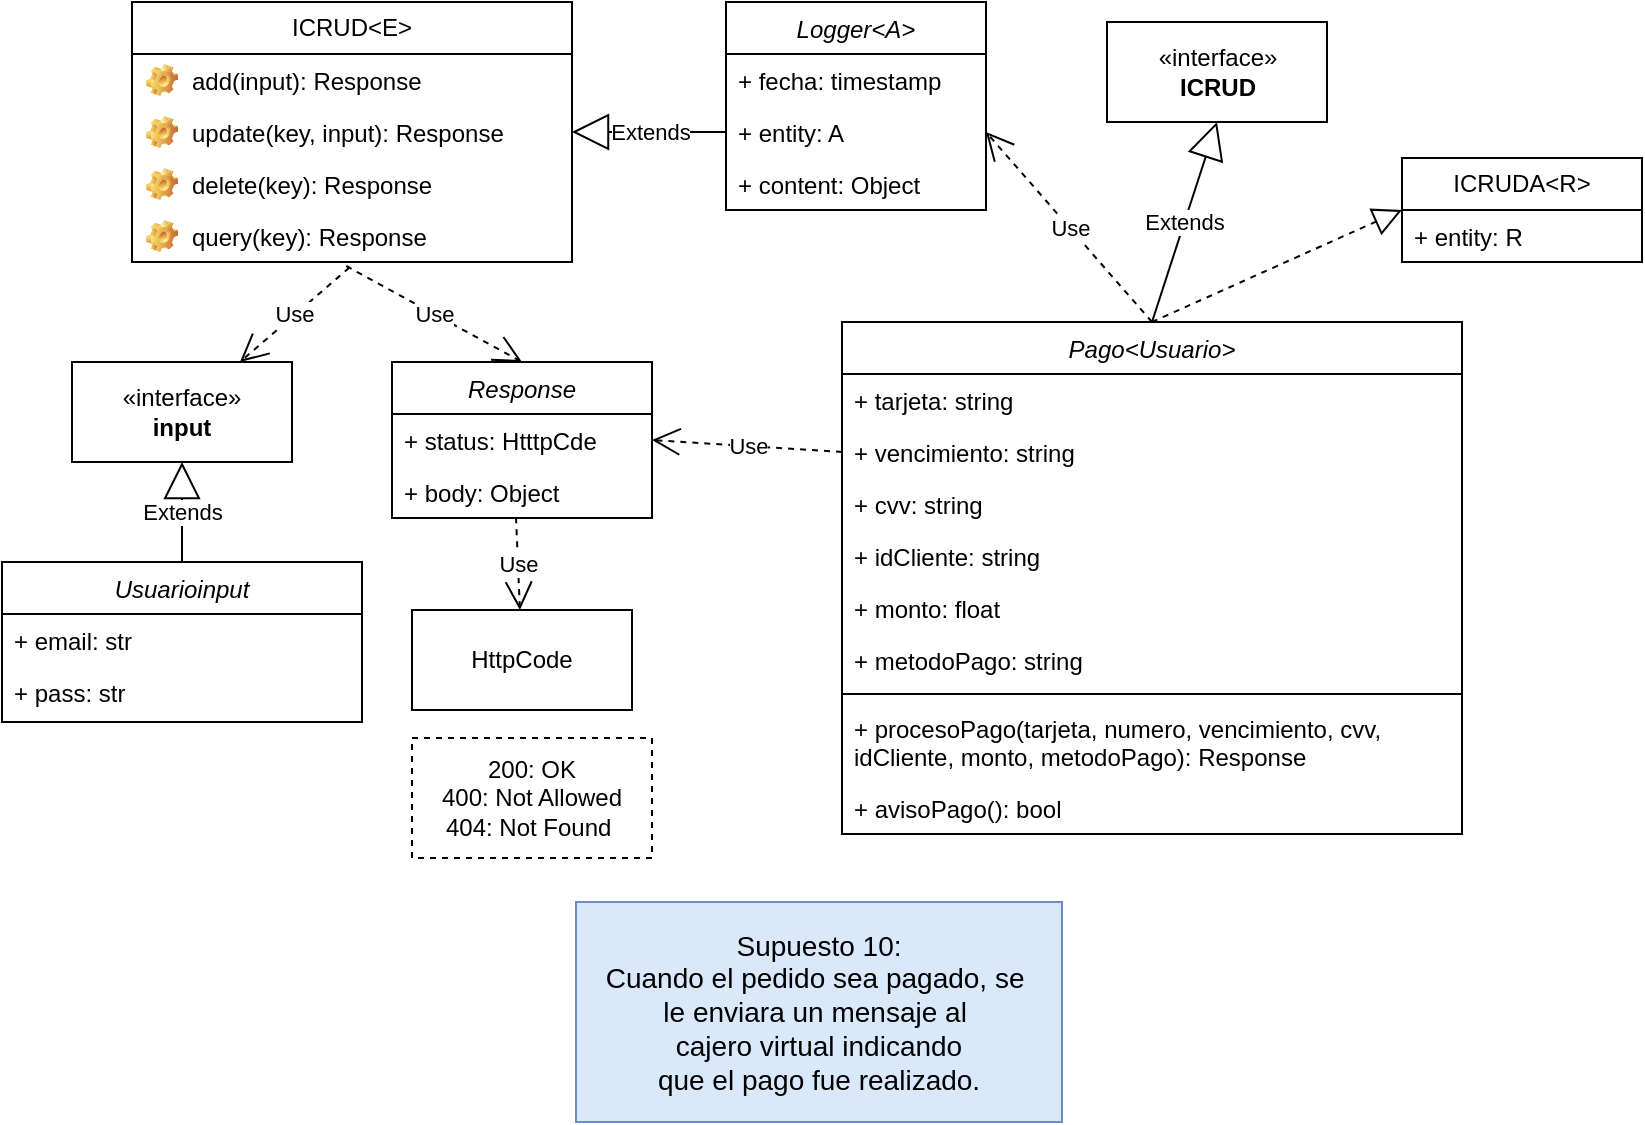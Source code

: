 <mxfile version="28.2.7">
  <diagram id="C5RBs43oDa-KdzZeNtuy" name="Page-1">
    <mxGraphModel dx="1368" dy="698" grid="1" gridSize="10" guides="1" tooltips="1" connect="1" arrows="1" fold="1" page="1" pageScale="1" pageWidth="827" pageHeight="1169" math="0" shadow="0">
      <root>
        <mxCell id="WIyWlLk6GJQsqaUBKTNV-0" />
        <mxCell id="WIyWlLk6GJQsqaUBKTNV-1" parent="WIyWlLk6GJQsqaUBKTNV-0" />
        <mxCell id="2FK66h-OBsFFTm28agfe-28" value="&lt;font style=&quot;font-size: 14px;&quot;&gt;&amp;nbsp;Supuesto 10:&amp;nbsp;&lt;/font&gt;&lt;div&gt;&lt;div&gt;&lt;font style=&quot;font-size: 14px;&quot;&gt;Cuando el pedido sea pagado, se&amp;nbsp;&lt;/font&gt;&lt;/div&gt;&lt;div&gt;&lt;font style=&quot;font-size: 14px;&quot;&gt;le enviara un mensaje al&amp;nbsp;&lt;/font&gt;&lt;/div&gt;&lt;div&gt;&lt;font style=&quot;font-size: 14px;&quot;&gt;cajero virtual&amp;nbsp;&lt;/font&gt;&lt;span style=&quot;font-size: 14px; background-color: transparent; color: light-dark(rgb(0, 0, 0), rgb(255, 255, 255));&quot;&gt;indicando&lt;/span&gt;&lt;/div&gt;&lt;div&gt;&lt;font style=&quot;font-size: 14px;&quot;&gt;que el pago fue realizado.&lt;/font&gt;&lt;/div&gt;&lt;/div&gt;" style="html=1;whiteSpace=wrap;fillColor=#dae8fc;strokeColor=#6c8ebf;" vertex="1" parent="WIyWlLk6GJQsqaUBKTNV-1">
          <mxGeometry x="617" y="890" width="243" height="110" as="geometry" />
        </mxCell>
        <mxCell id="2FK66h-OBsFFTm28agfe-39" value="Pago&lt;Usuario&gt;" style="swimlane;fontStyle=2;align=center;verticalAlign=top;childLayout=stackLayout;horizontal=1;startSize=26;horizontalStack=0;resizeParent=1;resizeLast=0;collapsible=1;marginBottom=0;rounded=0;shadow=0;strokeWidth=1;" vertex="1" parent="WIyWlLk6GJQsqaUBKTNV-1">
          <mxGeometry x="750" y="600" width="310" height="256" as="geometry">
            <mxRectangle x="230" y="140" width="160" height="26" as="alternateBounds" />
          </mxGeometry>
        </mxCell>
        <mxCell id="2FK66h-OBsFFTm28agfe-40" value="+ tarjeta: string" style="text;strokeColor=none;fillColor=none;align=left;verticalAlign=top;spacingLeft=4;spacingRight=4;overflow=hidden;rotatable=0;points=[[0,0.5],[1,0.5]];portConstraint=eastwest;whiteSpace=wrap;html=1;" vertex="1" parent="2FK66h-OBsFFTm28agfe-39">
          <mxGeometry y="26" width="310" height="26" as="geometry" />
        </mxCell>
        <mxCell id="2FK66h-OBsFFTm28agfe-41" value="+ vencimiento: string" style="text;strokeColor=none;fillColor=none;align=left;verticalAlign=top;spacingLeft=4;spacingRight=4;overflow=hidden;rotatable=0;points=[[0,0.5],[1,0.5]];portConstraint=eastwest;whiteSpace=wrap;html=1;" vertex="1" parent="2FK66h-OBsFFTm28agfe-39">
          <mxGeometry y="52" width="310" height="26" as="geometry" />
        </mxCell>
        <mxCell id="2FK66h-OBsFFTm28agfe-42" value="+ cvv: string" style="text;strokeColor=none;fillColor=none;align=left;verticalAlign=top;spacingLeft=4;spacingRight=4;overflow=hidden;rotatable=0;points=[[0,0.5],[1,0.5]];portConstraint=eastwest;whiteSpace=wrap;html=1;" vertex="1" parent="2FK66h-OBsFFTm28agfe-39">
          <mxGeometry y="78" width="310" height="26" as="geometry" />
        </mxCell>
        <mxCell id="2FK66h-OBsFFTm28agfe-43" value="+ idCliente: string" style="text;strokeColor=none;fillColor=none;align=left;verticalAlign=top;spacingLeft=4;spacingRight=4;overflow=hidden;rotatable=0;points=[[0,0.5],[1,0.5]];portConstraint=eastwest;whiteSpace=wrap;html=1;" vertex="1" parent="2FK66h-OBsFFTm28agfe-39">
          <mxGeometry y="104" width="310" height="26" as="geometry" />
        </mxCell>
        <mxCell id="2FK66h-OBsFFTm28agfe-44" value="+ monto: float" style="text;strokeColor=none;fillColor=none;align=left;verticalAlign=top;spacingLeft=4;spacingRight=4;overflow=hidden;rotatable=0;points=[[0,0.5],[1,0.5]];portConstraint=eastwest;whiteSpace=wrap;html=1;" vertex="1" parent="2FK66h-OBsFFTm28agfe-39">
          <mxGeometry y="130" width="310" height="26" as="geometry" />
        </mxCell>
        <mxCell id="2FK66h-OBsFFTm28agfe-45" value="+ metodoPago: string" style="text;strokeColor=none;fillColor=none;align=left;verticalAlign=top;spacingLeft=4;spacingRight=4;overflow=hidden;rotatable=0;points=[[0,0.5],[1,0.5]];portConstraint=eastwest;whiteSpace=wrap;html=1;" vertex="1" parent="2FK66h-OBsFFTm28agfe-39">
          <mxGeometry y="156" width="310" height="26" as="geometry" />
        </mxCell>
        <mxCell id="2FK66h-OBsFFTm28agfe-46" value="" style="line;html=1;strokeWidth=1;align=left;verticalAlign=middle;spacingTop=-1;spacingLeft=3;spacingRight=3;rotatable=0;labelPosition=right;points=[];portConstraint=eastwest;" vertex="1" parent="2FK66h-OBsFFTm28agfe-39">
          <mxGeometry y="182" width="310" height="8" as="geometry" />
        </mxCell>
        <mxCell id="2FK66h-OBsFFTm28agfe-47" value="+ procesoPago(tarjeta, numero, vencimiento, cvv, idCliente, monto, metodoPago): Response" style="text;strokeColor=none;fillColor=none;align=left;verticalAlign=top;spacingLeft=4;spacingRight=4;overflow=hidden;rotatable=0;points=[[0,0.5],[1,0.5]];portConstraint=eastwest;whiteSpace=wrap;html=1;" vertex="1" parent="2FK66h-OBsFFTm28agfe-39">
          <mxGeometry y="190" width="310" height="40" as="geometry" />
        </mxCell>
        <mxCell id="2FK66h-OBsFFTm28agfe-48" value="+ avisoPago(): bool" style="text;strokeColor=none;fillColor=none;align=left;verticalAlign=top;spacingLeft=4;spacingRight=4;overflow=hidden;rotatable=0;points=[[0,0.5],[1,0.5]];portConstraint=eastwest;whiteSpace=wrap;html=1;" vertex="1" parent="2FK66h-OBsFFTm28agfe-39">
          <mxGeometry y="230" width="310" height="26" as="geometry" />
        </mxCell>
        <mxCell id="2FK66h-OBsFFTm28agfe-49" value="ICRUD&amp;lt;E&amp;gt;" style="swimlane;fontStyle=0;childLayout=stackLayout;horizontal=1;startSize=26;fillColor=none;horizontalStack=0;resizeParent=1;resizeParentMax=0;resizeLast=0;collapsible=1;marginBottom=0;whiteSpace=wrap;html=1;" vertex="1" parent="WIyWlLk6GJQsqaUBKTNV-1">
          <mxGeometry x="395" y="440" width="220" height="130" as="geometry" />
        </mxCell>
        <mxCell id="2FK66h-OBsFFTm28agfe-50" value="add(input): Response" style="label;fontStyle=0;strokeColor=none;fillColor=none;align=left;verticalAlign=top;overflow=hidden;spacingLeft=28;spacingRight=4;rotatable=0;points=[[0,0.5],[1,0.5]];portConstraint=eastwest;imageWidth=16;imageHeight=16;whiteSpace=wrap;html=1;image=img/clipart/Gear_128x128.png" vertex="1" parent="2FK66h-OBsFFTm28agfe-49">
          <mxGeometry y="26" width="220" height="26" as="geometry" />
        </mxCell>
        <mxCell id="2FK66h-OBsFFTm28agfe-51" value="update(key, input): Response" style="label;fontStyle=0;strokeColor=none;fillColor=none;align=left;verticalAlign=top;overflow=hidden;spacingLeft=28;spacingRight=4;rotatable=0;points=[[0,0.5],[1,0.5]];portConstraint=eastwest;imageWidth=16;imageHeight=16;whiteSpace=wrap;html=1;image=img/clipart/Gear_128x128.png" vertex="1" parent="2FK66h-OBsFFTm28agfe-49">
          <mxGeometry y="52" width="220" height="26" as="geometry" />
        </mxCell>
        <mxCell id="2FK66h-OBsFFTm28agfe-52" value="delete(key): Response" style="label;fontStyle=0;strokeColor=none;fillColor=none;align=left;verticalAlign=top;overflow=hidden;spacingLeft=28;spacingRight=4;rotatable=0;points=[[0,0.5],[1,0.5]];portConstraint=eastwest;imageWidth=16;imageHeight=16;whiteSpace=wrap;html=1;image=img/clipart/Gear_128x128.png" vertex="1" parent="2FK66h-OBsFFTm28agfe-49">
          <mxGeometry y="78" width="220" height="26" as="geometry" />
        </mxCell>
        <mxCell id="2FK66h-OBsFFTm28agfe-53" value="query(key): Response" style="label;fontStyle=0;strokeColor=none;fillColor=none;align=left;verticalAlign=top;overflow=hidden;spacingLeft=28;spacingRight=4;rotatable=0;points=[[0,0.5],[1,0.5]];portConstraint=eastwest;imageWidth=16;imageHeight=16;whiteSpace=wrap;html=1;image=img/clipart/Gear_128x128.png" vertex="1" parent="2FK66h-OBsFFTm28agfe-49">
          <mxGeometry y="104" width="220" height="26" as="geometry" />
        </mxCell>
        <mxCell id="2FK66h-OBsFFTm28agfe-54" value="«interface»&lt;br&gt;&lt;b&gt;input&lt;/b&gt;" style="html=1;whiteSpace=wrap;" vertex="1" parent="WIyWlLk6GJQsqaUBKTNV-1">
          <mxGeometry x="365" y="620" width="110" height="50" as="geometry" />
        </mxCell>
        <mxCell id="2FK66h-OBsFFTm28agfe-55" value="Use" style="endArrow=open;endSize=12;dashed=1;html=1;rounded=0;exitX=0.494;exitY=1.108;exitDx=0;exitDy=0;exitPerimeter=0;" edge="1" parent="WIyWlLk6GJQsqaUBKTNV-1" source="2FK66h-OBsFFTm28agfe-53" target="2FK66h-OBsFFTm28agfe-54">
          <mxGeometry width="160" relative="1" as="geometry">
            <mxPoint x="545" y="670" as="sourcePoint" />
            <mxPoint x="465" y="660" as="targetPoint" />
          </mxGeometry>
        </mxCell>
        <mxCell id="2FK66h-OBsFFTm28agfe-56" value="Usuarioinput" style="swimlane;fontStyle=2;align=center;verticalAlign=top;childLayout=stackLayout;horizontal=1;startSize=26;horizontalStack=0;resizeParent=1;resizeLast=0;collapsible=1;marginBottom=0;rounded=0;shadow=0;strokeWidth=1;" vertex="1" parent="WIyWlLk6GJQsqaUBKTNV-1">
          <mxGeometry x="330" y="720" width="180" height="80" as="geometry">
            <mxRectangle x="230" y="140" width="160" height="26" as="alternateBounds" />
          </mxGeometry>
        </mxCell>
        <mxCell id="2FK66h-OBsFFTm28agfe-57" value="+ email: str" style="text;strokeColor=none;fillColor=none;align=left;verticalAlign=top;spacingLeft=4;spacingRight=4;overflow=hidden;rotatable=0;points=[[0,0.5],[1,0.5]];portConstraint=eastwest;whiteSpace=wrap;html=1;" vertex="1" parent="2FK66h-OBsFFTm28agfe-56">
          <mxGeometry y="26" width="180" height="26" as="geometry" />
        </mxCell>
        <mxCell id="2FK66h-OBsFFTm28agfe-58" value="+ pass: str" style="text;strokeColor=none;fillColor=none;align=left;verticalAlign=top;spacingLeft=4;spacingRight=4;overflow=hidden;rotatable=0;points=[[0,0.5],[1,0.5]];portConstraint=eastwest;whiteSpace=wrap;html=1;" vertex="1" parent="2FK66h-OBsFFTm28agfe-56">
          <mxGeometry y="52" width="180" height="26" as="geometry" />
        </mxCell>
        <mxCell id="2FK66h-OBsFFTm28agfe-59" value="Extends" style="endArrow=block;endSize=16;endFill=0;html=1;rounded=0;exitX=0.5;exitY=0;exitDx=0;exitDy=0;entryX=0.5;entryY=1;entryDx=0;entryDy=0;" edge="1" parent="WIyWlLk6GJQsqaUBKTNV-1" source="2FK66h-OBsFFTm28agfe-56" target="2FK66h-OBsFFTm28agfe-54">
          <mxGeometry width="160" relative="1" as="geometry">
            <mxPoint x="595" y="670" as="sourcePoint" />
            <mxPoint x="755" y="670" as="targetPoint" />
          </mxGeometry>
        </mxCell>
        <mxCell id="2FK66h-OBsFFTm28agfe-60" value="Response" style="swimlane;fontStyle=2;align=center;verticalAlign=top;childLayout=stackLayout;horizontal=1;startSize=26;horizontalStack=0;resizeParent=1;resizeLast=0;collapsible=1;marginBottom=0;rounded=0;shadow=0;strokeWidth=1;" vertex="1" parent="WIyWlLk6GJQsqaUBKTNV-1">
          <mxGeometry x="525" y="620" width="130" height="78" as="geometry">
            <mxRectangle x="230" y="140" width="160" height="26" as="alternateBounds" />
          </mxGeometry>
        </mxCell>
        <mxCell id="2FK66h-OBsFFTm28agfe-61" value="+ status: HtttpCde" style="text;strokeColor=none;fillColor=none;align=left;verticalAlign=top;spacingLeft=4;spacingRight=4;overflow=hidden;rotatable=0;points=[[0,0.5],[1,0.5]];portConstraint=eastwest;whiteSpace=wrap;html=1;" vertex="1" parent="2FK66h-OBsFFTm28agfe-60">
          <mxGeometry y="26" width="130" height="26" as="geometry" />
        </mxCell>
        <mxCell id="2FK66h-OBsFFTm28agfe-62" value="+ body: Object" style="text;strokeColor=none;fillColor=none;align=left;verticalAlign=top;spacingLeft=4;spacingRight=4;overflow=hidden;rotatable=0;points=[[0,0.5],[1,0.5]];portConstraint=eastwest;whiteSpace=wrap;html=1;" vertex="1" parent="2FK66h-OBsFFTm28agfe-60">
          <mxGeometry y="52" width="130" height="26" as="geometry" />
        </mxCell>
        <mxCell id="2FK66h-OBsFFTm28agfe-63" value="Use" style="endArrow=open;endSize=12;dashed=1;html=1;rounded=0;entryX=0.5;entryY=0;entryDx=0;entryDy=0;exitX=0.487;exitY=1.077;exitDx=0;exitDy=0;exitPerimeter=0;" edge="1" parent="WIyWlLk6GJQsqaUBKTNV-1" source="2FK66h-OBsFFTm28agfe-53" target="2FK66h-OBsFFTm28agfe-60">
          <mxGeometry width="160" relative="1" as="geometry">
            <mxPoint x="505" y="580" as="sourcePoint" />
            <mxPoint x="485" y="627" as="targetPoint" />
          </mxGeometry>
        </mxCell>
        <mxCell id="2FK66h-OBsFFTm28agfe-64" value="HttpCode" style="html=1;whiteSpace=wrap;" vertex="1" parent="WIyWlLk6GJQsqaUBKTNV-1">
          <mxGeometry x="535" y="744" width="110" height="50" as="geometry" />
        </mxCell>
        <mxCell id="2FK66h-OBsFFTm28agfe-65" value="Use" style="endArrow=open;endSize=12;dashed=1;html=1;rounded=0;exitX=0.477;exitY=0.985;exitDx=0;exitDy=0;exitPerimeter=0;" edge="1" parent="WIyWlLk6GJQsqaUBKTNV-1" source="2FK66h-OBsFFTm28agfe-62" target="2FK66h-OBsFFTm28agfe-64">
          <mxGeometry width="160" relative="1" as="geometry">
            <mxPoint x="820" y="700" as="sourcePoint" />
            <mxPoint x="765" y="747" as="targetPoint" />
          </mxGeometry>
        </mxCell>
        <mxCell id="2FK66h-OBsFFTm28agfe-66" value="«interface»&lt;br&gt;&lt;b&gt;ICRUD&lt;/b&gt;" style="html=1;whiteSpace=wrap;" vertex="1" parent="WIyWlLk6GJQsqaUBKTNV-1">
          <mxGeometry x="882.5" y="450" width="110" height="50" as="geometry" />
        </mxCell>
        <mxCell id="2FK66h-OBsFFTm28agfe-67" value="Extends" style="endArrow=block;endSize=16;endFill=0;html=1;rounded=0;exitX=0.5;exitY=0;exitDx=0;exitDy=0;entryX=0.5;entryY=1;entryDx=0;entryDy=0;" edge="1" parent="WIyWlLk6GJQsqaUBKTNV-1" source="2FK66h-OBsFFTm28agfe-39" target="2FK66h-OBsFFTm28agfe-66">
          <mxGeometry width="160" relative="1" as="geometry">
            <mxPoint x="815" y="710" as="sourcePoint" />
            <mxPoint x="815" y="650" as="targetPoint" />
            <Array as="points" />
          </mxGeometry>
        </mxCell>
        <mxCell id="2FK66h-OBsFFTm28agfe-68" value="Use" style="endArrow=open;endSize=12;dashed=1;html=1;rounded=0;entryX=1;entryY=0.5;entryDx=0;entryDy=0;exitX=0;exitY=0.5;exitDx=0;exitDy=0;" edge="1" parent="WIyWlLk6GJQsqaUBKTNV-1" source="2FK66h-OBsFFTm28agfe-41" target="2FK66h-OBsFFTm28agfe-61">
          <mxGeometry width="160" relative="1" as="geometry">
            <mxPoint x="765" y="659" as="sourcePoint" />
            <mxPoint x="813" y="748" as="targetPoint" />
          </mxGeometry>
        </mxCell>
        <mxCell id="2FK66h-OBsFFTm28agfe-69" value="200: OK&lt;div&gt;400: Not Allowed&lt;/div&gt;&lt;div&gt;&lt;div&gt;404: Not Found&amp;nbsp;&lt;/div&gt;&lt;/div&gt;" style="html=1;whiteSpace=wrap;dashed=1;" vertex="1" parent="WIyWlLk6GJQsqaUBKTNV-1">
          <mxGeometry x="535" y="808" width="120" height="60" as="geometry" />
        </mxCell>
        <mxCell id="2FK66h-OBsFFTm28agfe-70" value="Logger&lt;A&gt;" style="swimlane;fontStyle=2;align=center;verticalAlign=top;childLayout=stackLayout;horizontal=1;startSize=26;horizontalStack=0;resizeParent=1;resizeLast=0;collapsible=1;marginBottom=0;rounded=0;shadow=0;strokeWidth=1;" vertex="1" parent="WIyWlLk6GJQsqaUBKTNV-1">
          <mxGeometry x="692" y="440" width="130" height="104" as="geometry">
            <mxRectangle x="230" y="140" width="160" height="26" as="alternateBounds" />
          </mxGeometry>
        </mxCell>
        <mxCell id="2FK66h-OBsFFTm28agfe-71" value="+ fecha: timestamp" style="text;strokeColor=none;fillColor=none;align=left;verticalAlign=top;spacingLeft=4;spacingRight=4;overflow=hidden;rotatable=0;points=[[0,0.5],[1,0.5]];portConstraint=eastwest;whiteSpace=wrap;html=1;" vertex="1" parent="2FK66h-OBsFFTm28agfe-70">
          <mxGeometry y="26" width="130" height="26" as="geometry" />
        </mxCell>
        <mxCell id="2FK66h-OBsFFTm28agfe-72" value="+ entity: A" style="text;strokeColor=none;fillColor=none;align=left;verticalAlign=top;spacingLeft=4;spacingRight=4;overflow=hidden;rotatable=0;points=[[0,0.5],[1,0.5]];portConstraint=eastwest;whiteSpace=wrap;html=1;" vertex="1" parent="2FK66h-OBsFFTm28agfe-70">
          <mxGeometry y="52" width="130" height="26" as="geometry" />
        </mxCell>
        <mxCell id="2FK66h-OBsFFTm28agfe-73" value="+ content: Object" style="text;strokeColor=none;fillColor=none;align=left;verticalAlign=top;spacingLeft=4;spacingRight=4;overflow=hidden;rotatable=0;points=[[0,0.5],[1,0.5]];portConstraint=eastwest;whiteSpace=wrap;html=1;" vertex="1" parent="2FK66h-OBsFFTm28agfe-70">
          <mxGeometry y="78" width="130" height="26" as="geometry" />
        </mxCell>
        <mxCell id="2FK66h-OBsFFTm28agfe-74" value="Extends" style="endArrow=block;endSize=16;endFill=0;html=1;rounded=0;exitX=0;exitY=0.5;exitDx=0;exitDy=0;" edge="1" parent="WIyWlLk6GJQsqaUBKTNV-1" source="2FK66h-OBsFFTm28agfe-72">
          <mxGeometry width="160" relative="1" as="geometry">
            <mxPoint x="635" y="684" as="sourcePoint" />
            <mxPoint x="615" y="505" as="targetPoint" />
          </mxGeometry>
        </mxCell>
        <mxCell id="2FK66h-OBsFFTm28agfe-75" value="Use" style="endArrow=open;endSize=12;dashed=1;html=1;rounded=0;entryX=1;entryY=0.5;entryDx=0;entryDy=0;exitX=0.5;exitY=0;exitDx=0;exitDy=0;" edge="1" parent="WIyWlLk6GJQsqaUBKTNV-1" source="2FK66h-OBsFFTm28agfe-39" target="2FK66h-OBsFFTm28agfe-72">
          <mxGeometry width="160" relative="1" as="geometry">
            <mxPoint x="938" y="620" as="sourcePoint" />
            <mxPoint x="725" y="640" as="targetPoint" />
          </mxGeometry>
        </mxCell>
        <mxCell id="2FK66h-OBsFFTm28agfe-76" value="ICRUDA&amp;lt;R&amp;gt;" style="swimlane;fontStyle=0;childLayout=stackLayout;horizontal=1;startSize=26;fillColor=none;horizontalStack=0;resizeParent=1;resizeParentMax=0;resizeLast=0;collapsible=1;marginBottom=0;whiteSpace=wrap;html=1;" vertex="1" parent="WIyWlLk6GJQsqaUBKTNV-1">
          <mxGeometry x="1030" y="518" width="120" height="52" as="geometry" />
        </mxCell>
        <mxCell id="2FK66h-OBsFFTm28agfe-77" value="+ entity: R" style="text;strokeColor=none;fillColor=none;align=left;verticalAlign=top;spacingLeft=4;spacingRight=4;overflow=hidden;rotatable=0;points=[[0,0.5],[1,0.5]];portConstraint=eastwest;whiteSpace=wrap;html=1;" vertex="1" parent="2FK66h-OBsFFTm28agfe-76">
          <mxGeometry y="26" width="120" height="26" as="geometry" />
        </mxCell>
        <mxCell id="2FK66h-OBsFFTm28agfe-78" value="" style="endArrow=block;dashed=1;endFill=0;endSize=12;html=1;rounded=0;fontSize=12;curved=1;entryX=0;entryY=0.5;entryDx=0;entryDy=0;exitX=0.5;exitY=0;exitDx=0;exitDy=0;" edge="1" parent="WIyWlLk6GJQsqaUBKTNV-1" source="2FK66h-OBsFFTm28agfe-39" target="2FK66h-OBsFFTm28agfe-76">
          <mxGeometry width="160" relative="1" as="geometry">
            <mxPoint x="970" y="470" as="sourcePoint" />
            <mxPoint x="1110" y="518" as="targetPoint" />
          </mxGeometry>
        </mxCell>
      </root>
    </mxGraphModel>
  </diagram>
</mxfile>
